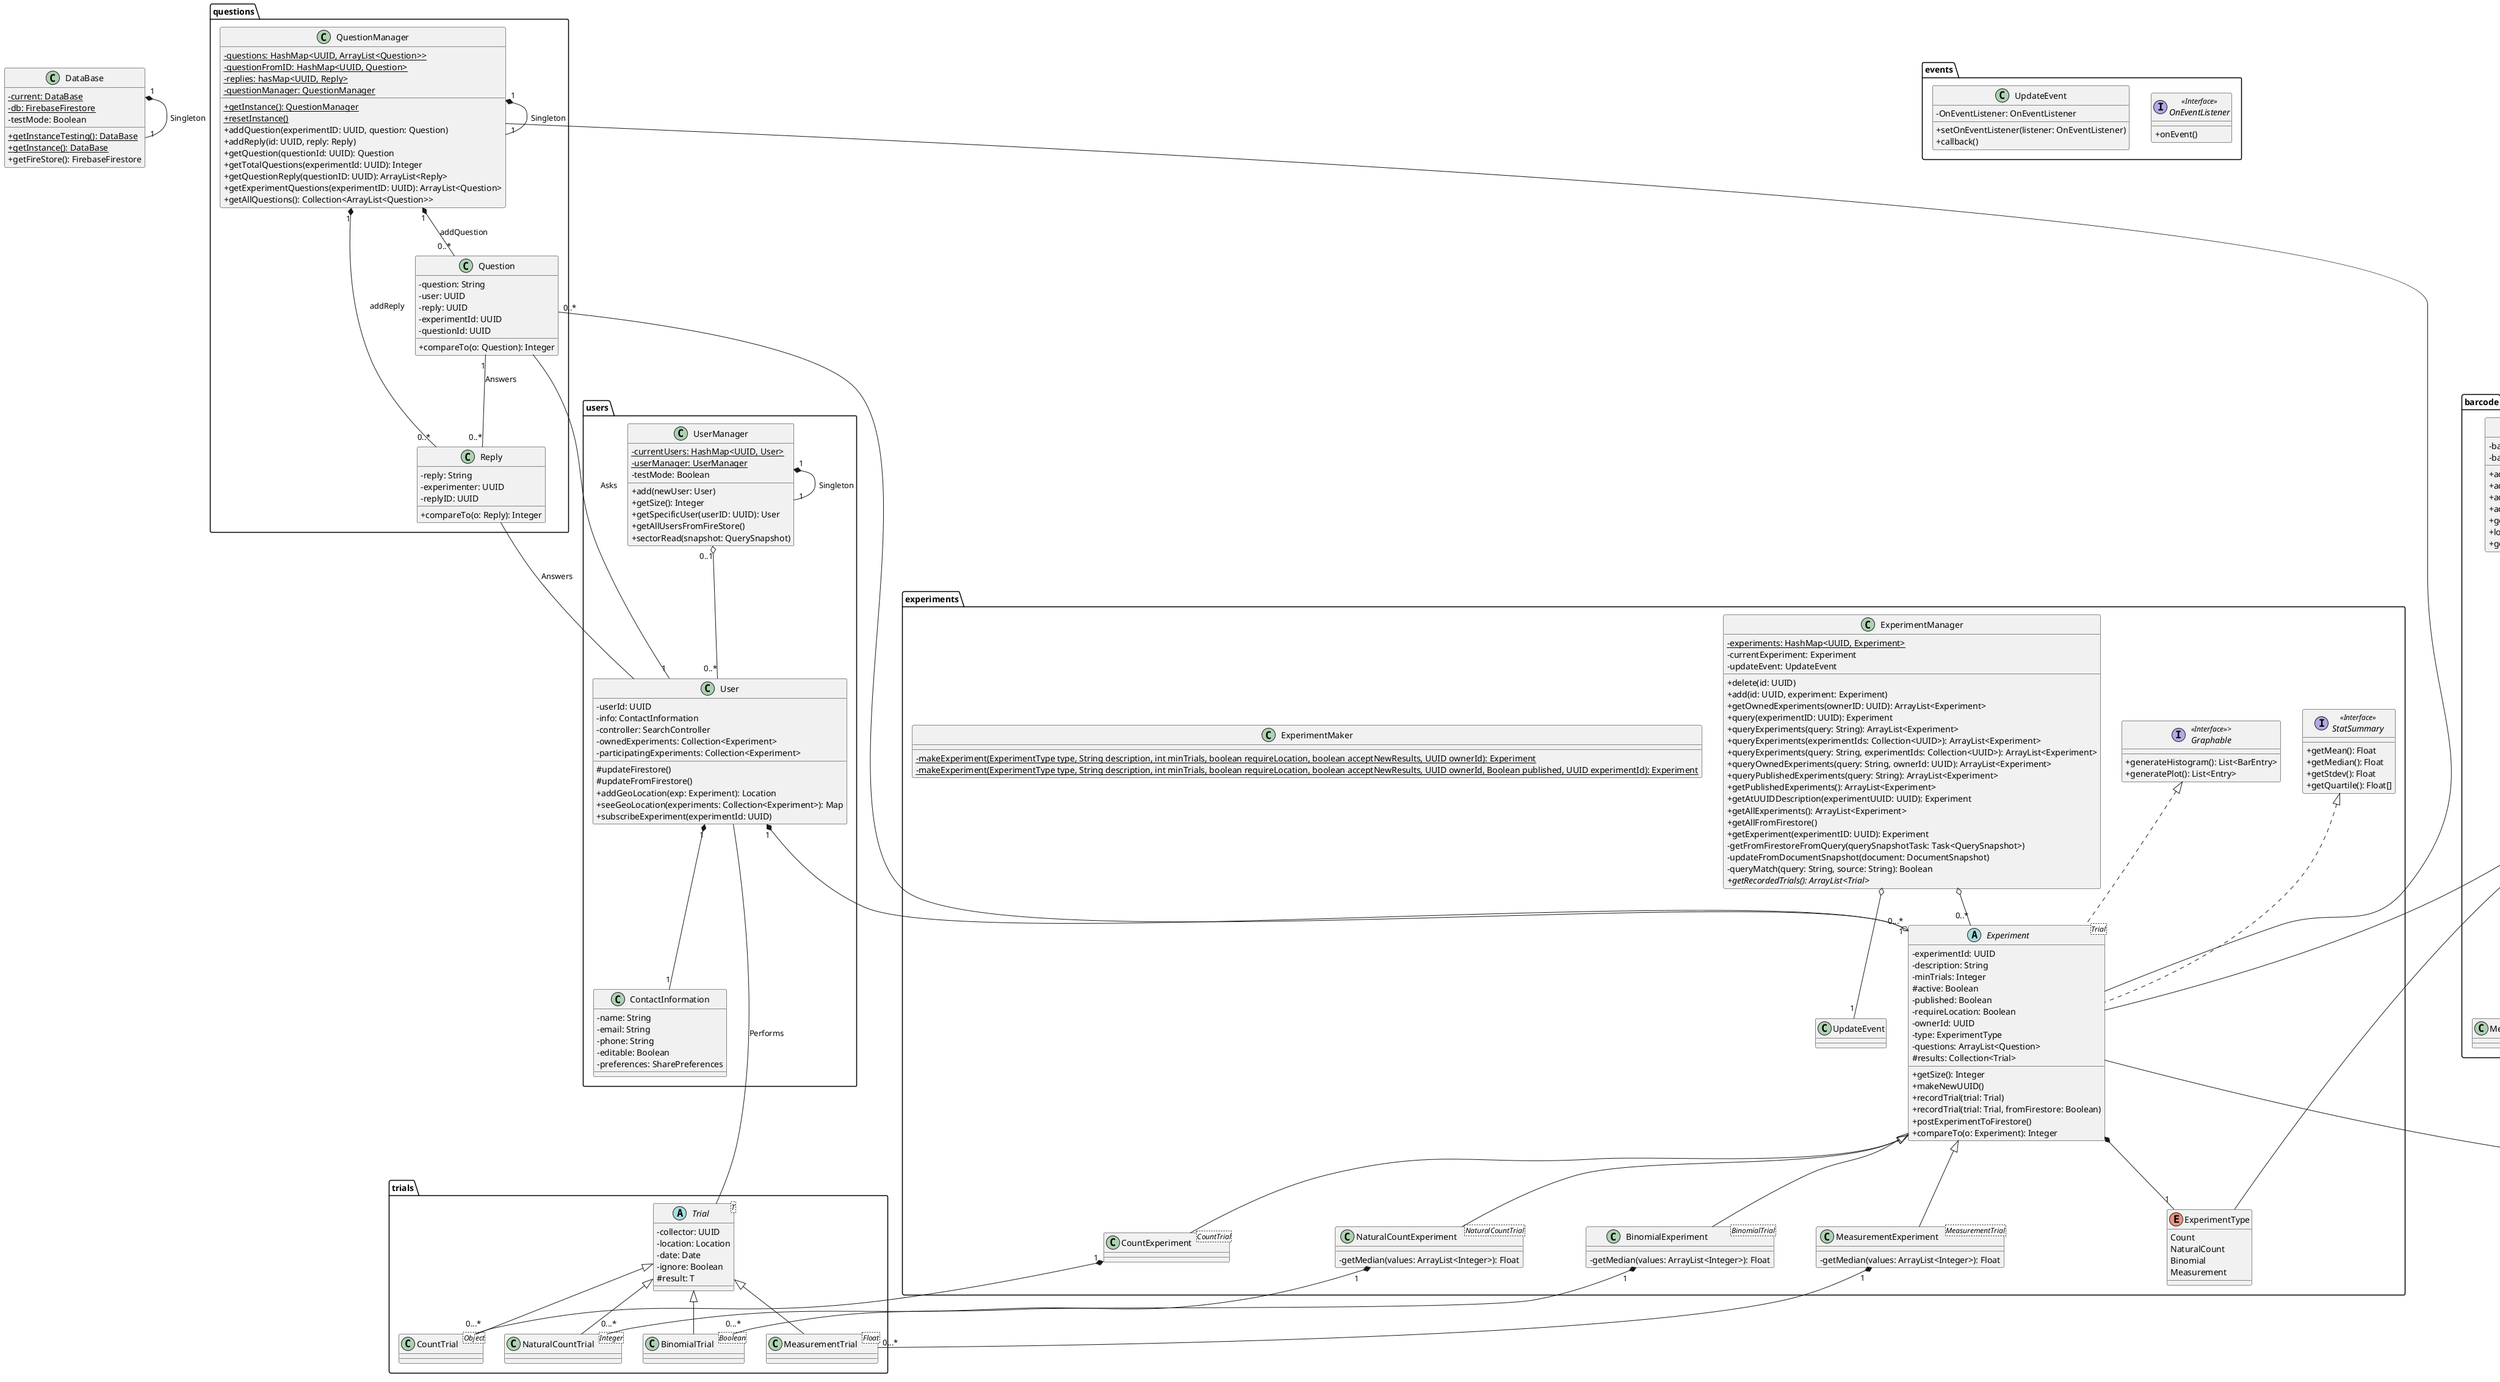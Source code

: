 @startuml UML
skinparam classAttributeIconSize 0

package users {
    ' generic class for an User
    ' note that experiments will likely be stored by user id instead of by all experiment info
    ' We could do hasing, but it's probably easier for now (for the UML sake) to represent this as a collection of experiments
    class User {
        -userId: UUID
        -info: ContactInformation
        -controller: SearchController
        -ownedExperiments: Collection<Experiment>
        -participatingExperiments: Collection<Experiment>
        #updateFirestore()
        #updateFromFirestore()
        +addGeoLocation(exp: Experiment): Location
        +seeGeoLocation(experiments: Collection<Experiment>): Map
        +subscribeExperiment(experimentId: UUID)
    }

    class ContactInformation {
        -name: String
        -email: String
        -phone: String
        -editable: Boolean
        -preferences: SharePreferences
    }

    class UserManager{
        -{static} currentUsers: HashMap<UUID, User>
        -{static} userManager: UserManager
        -testMode: Boolean
        +add(newUser: User)
        +getSize(): Integer
        +getSpecificUser(userID: UUID): User
        +getAllUsersFromFireStore()
        +sectorRead(snapshot: QuerySnapshot)
    }

    UserManager "1" *-- "1" UserManager: Singleton

    UserManager "0..1" o-- "0..*" User
}

package questions {
    class Question {
        -question: String
        -user: UUID
        -reply: UUID
        -experimentId: UUID
        -questionId: UUID
        +compareTo(o: Question): Integer
    }

    class QuestionManager {
        - {static} questions: HashMap<UUID, ArrayList<Question>>
        - {static} questionFromID: HashMap<UUID, Question>
        - {static} replies: hasMap<UUID, Reply>
        - {static} questionManager: QuestionManager

        + {static} getInstance(): QuestionManager
        + {static} resetInstance()
        + addQuestion(experimentID: UUID, question: Question)
        + addReply(id: UUID, reply: Reply)
        + getQuestion(questionId: UUID): Question
        + getTotalQuestions(experimentId: UUID): Integer
        + getQuestionReply(questionID: UUID): ArrayList<Reply>
        + getExperimentQuestions(experimentID: UUID): ArrayList<Question>
        + getAllQuestions(): Collection<ArrayList<Question>>
    }

    ' assume that anyone who can reply to a question is a type of User
    class Reply {
        -reply: String
        -experimenter: UUID
        -replyID: UUID
        + compareTo(o: Reply): Integer
    }
}

Question -- "1" User: Asks
Question "1" -- "0..*" Reply: Answers

Reply -- User: Answers

QuestionManager "1" *-- "1" QuestionManager: Singleton
QuestionManager "1" *-- "0..*" Question: addQuestion
QuestionManager "1" *-- "0..*" Reply: addReply

package experiments {
    ' allows the experiment to enforce only one trial type
    enum ExperimentType {
        Count
        NaturalCount
        Binomial
        Measurement
    }

    ' right now will just look for owner based on their id
    ' idea: make this 'experimentInfo' and give every type of experiment an experimentInfo instead
    ' rational: for displaying info and searching we don't need the results, just the info
    ' both are implemented so whichever we don't use can just be deleted
    abstract class Experiment<Trial> implements StatSummary, Graphable {
        -experimentId: UUID
        -description: String
        -minTrials: Integer
        #active: Boolean
        -published: Boolean
        -requireLocation: Boolean
        ' this is the userId of the owner
        -ownerId: UUID
        -type: ExperimentType
        -questions: ArrayList<Question>
        #results: Collection<Trial>
        +getSize(): Integer
        +makeNewUUID()
        +recordTrial(trial: Trial)
        +recordTrial(trial: Trial, fromFirestore: Boolean)
        +postExperimentToFirestore()
        +compareTo(o: Experiment): Integer
    }

    class ExperimentManager {
        - {static} experiments: HashMap<UUID, Experiment>
        - currentExperiment: Experiment
        - updateEvent: UpdateEvent

        + delete(id: UUID)
        + add(id: UUID, experiment: Experiment)
        + getOwnedExperiments(ownerID: UUID): ArrayList<Experiment> 
        + query(experimentID: UUID): Experiment
        + queryExperiments(query: String): ArrayList<Experiment> 
        + queryExperiments(experimentIds: Collection<UUID>): ArrayList<Experiment>
        + queryExperiments(query: String, experimentIds: Collection<UUID>): ArrayList<Experiment>
        + queryOwnedExperiments(query: String, ownerId: UUID): ArrayList<Experiment>
        + queryPublishedExperiments(query: String): ArrayList<Experiment>
        + getPublishedExperiments(): ArrayList<Experiment>
        + getAtUUIDDescription(experimentUUID: UUID): Experiment
        + getAllExperiments(): ArrayList<Experiment> 
        + getAllFromFirestore()
        + getExperiment(experimentID: UUID): Experiment
        - getFromFirestoreFromQuery(querySnapshotTask: Task<QuerySnapshot>)
        - updateFromDocumentSnapshot(document: DocumentSnapshot)
        - queryMatch(query: String, source: String): Boolean
        + {abstract} getRecordedTrials(): ArrayList<Trial>
    }

    class CountExperiment<CountTrial> extends Experiment {}

    class NaturalCountExperiment<NaturalCountTrial> extends Experiment {
        -getMedian(values: ArrayList<Integer>): Float
    }

    class BinomialExperiment<BinomialTrial> extends Experiment {
        -getMedian(values: ArrayList<Integer>): Float
    }

    class MeasurementExperiment<MeasurementTrial> extends Experiment {
        -getMedian(values: ArrayList<Integer>): Float

    }

    class ExperimentMaker {
        -{static} makeExperiment(ExperimentType type, String description, int minTrials, boolean requireLocation, boolean acceptNewResults, UUID ownerId): Experiment
        -{static} makeExperiment(ExperimentType type, String description, int minTrials, boolean requireLocation, boolean acceptNewResults, UUID ownerId, Boolean published, UUID experimentId): Experiment
    }

    interface "StatSummary" as StatSummary <<Interface>> {
        +getMean(): Float
        +getMedian(): Float
        +getStdev(): Float
        +getQuartile(): Float[]
    }

    interface "Graphable" as Graphable <<Interface>>> {
        +generateHistogram(): List<BarEntry>
        +generatePlot(): List<Entry>
    }

    ExperimentManager o-- "0..*" Experiment

    Experiment *-- "1" ExperimentType

    User "1" *-- "0...*" Experiment

    Question "0..*" --o "1" Experiment

    QuestionManager -- Experiment

    ExperimentManager o-- "1" UpdateEvent
}

package events {
    interface "OnEventListener" as OnEventListener <<Interface>> {
        + onEvent()
    }

    class UpdateEvent {
        - OnEventListener: OnEventListener
        + setOnEventListener(listener: OnEventListener)
        + callback()
    }
}

package trials {
    ' each trial has a unique QRCode associated with it
    abstract class Trial<T> {
        ' just going to user User ID here
        -collector: UUID
        -location: Location
        -date: Date
        -ignore: Boolean
        #result: T
    }

    class CountTrial<Object> extends Trial {
        ' essentially just a trial but it's own class since other types of trial aren't a count trial
    }

    ' no unsigned ints in java, not sure how to enforce natural numbers only
    class NaturalCountTrial<Integer> extends Trial

    ' will likely specify true = pass, false = fail
    class BinomialTrial<Boolean> extends Trial

    class MeasurementTrial<Float> extends Trial
}

package qr {

    class ExperimentQRCode<T> extends QRCode {}

    class BinomialQRCode extends QRCode{
        - result: Boolean
    }

    class CountQRCode extends QRCode{}

    class MeasurementQRCode extends QRCode{
        -value: float
    }

    class NaturalQRCode extends QRCode{
        -value: int
    }

    class QRMaker {
        +decodeQRString(String rawContent): QRCode
        +checkQRHeader(String qrString): Boolean
    }

    abstract class QRCode {
        - rawContentString: String
        - experimentID: UUID
        - type: QRType
        - qrCodeImage: Bitmap
        + encodeStringToQR(encodedContent: String): Bitmap
    }

    enum QRType {
        Experiment
        BinomialTrial
        CountTrial
        MeasurementTrial
        NaturalCountTrial
    }

    class QRMalformattedException

    QRType -- QRCode

    QRMaker "1" o-- "0..*" QRCode: decodeQRString

    QRMaker -- QRMalformattedException: Throws
}

package barcode{
    class BarcodeManager{
        -barcodes: HashMap<String,BarcodeReference>
        -barcodeManager: BarcodeManager
        +addBarCode(barcodeVal: String, experimentId: UUID, result: Integer, location: Location)
        +addBarCode(barcodeVal: String, experimentId: UUID, result: Float, location: Location)
        +addBarCode(barcodeVal: String, experimentId: UUID, result: Boolean, location: Location)
        +addBarCode(barcodeVal: String, experimentId: UUID,  location: Location)
        +getAllFromFireStore()
        +locationFromPairing(document: QueryDocumentSnapShot): Location
        +getBarcode(barcodeVal: String): BarcodeReference
    }

    BarcodeManager "1" *-- "1" BarcodeManager: Singleton

    BarcodeManager o-- "0..*" BarcodeReference


    abstract class BarcodeReference<T> {
        -barcodeVal: String
        -experimentID: UUID
        -type: ExperimentType
        -location: Location
        -T: result 
        +postBarcodeToFirestore()
    }

    class BinomialBarcodeReference<Boolean> extends BarcodeReference

    class CountBarcodeReference<Object> extends BarcodeReference

    class MeasurementBarcodeReference<Float> extends BarcodeReference

    class NaturalBarcodeReference<Integer> extends BarcodeReference
}

package location {
    class LocationServices {
        +currentLocation: Location
        +onLocationChanged() 
    }
}

class DataBase {
    -{static} current: DataBase
    -{static} db: FirebaseFirestore
    -testMode: Boolean

    +{static} getInstanceTesting(): DataBase
    +{static} getInstance(): DataBase
    +getFireStore(): FirebaseFirestore
}

DataBase "1" *-- "1" DataBase: Singleton

User "1" *-- "1" ContactInformation

CountExperiment "1" *-- "0...*" CountTrial

NaturalCountExperiment "1" *-- "0...*" NaturalCountTrial

BinomialExperiment "1" *-- "0...*" BinomialTrial

MeasurementExperiment "1" *-- "0...*" MeasurementTrial

User -- Trial: Performs

Experiment -- QRCode

BarcodeReference o-- Experiment

BarcodeReference o-- ExperimentType

@enduml
